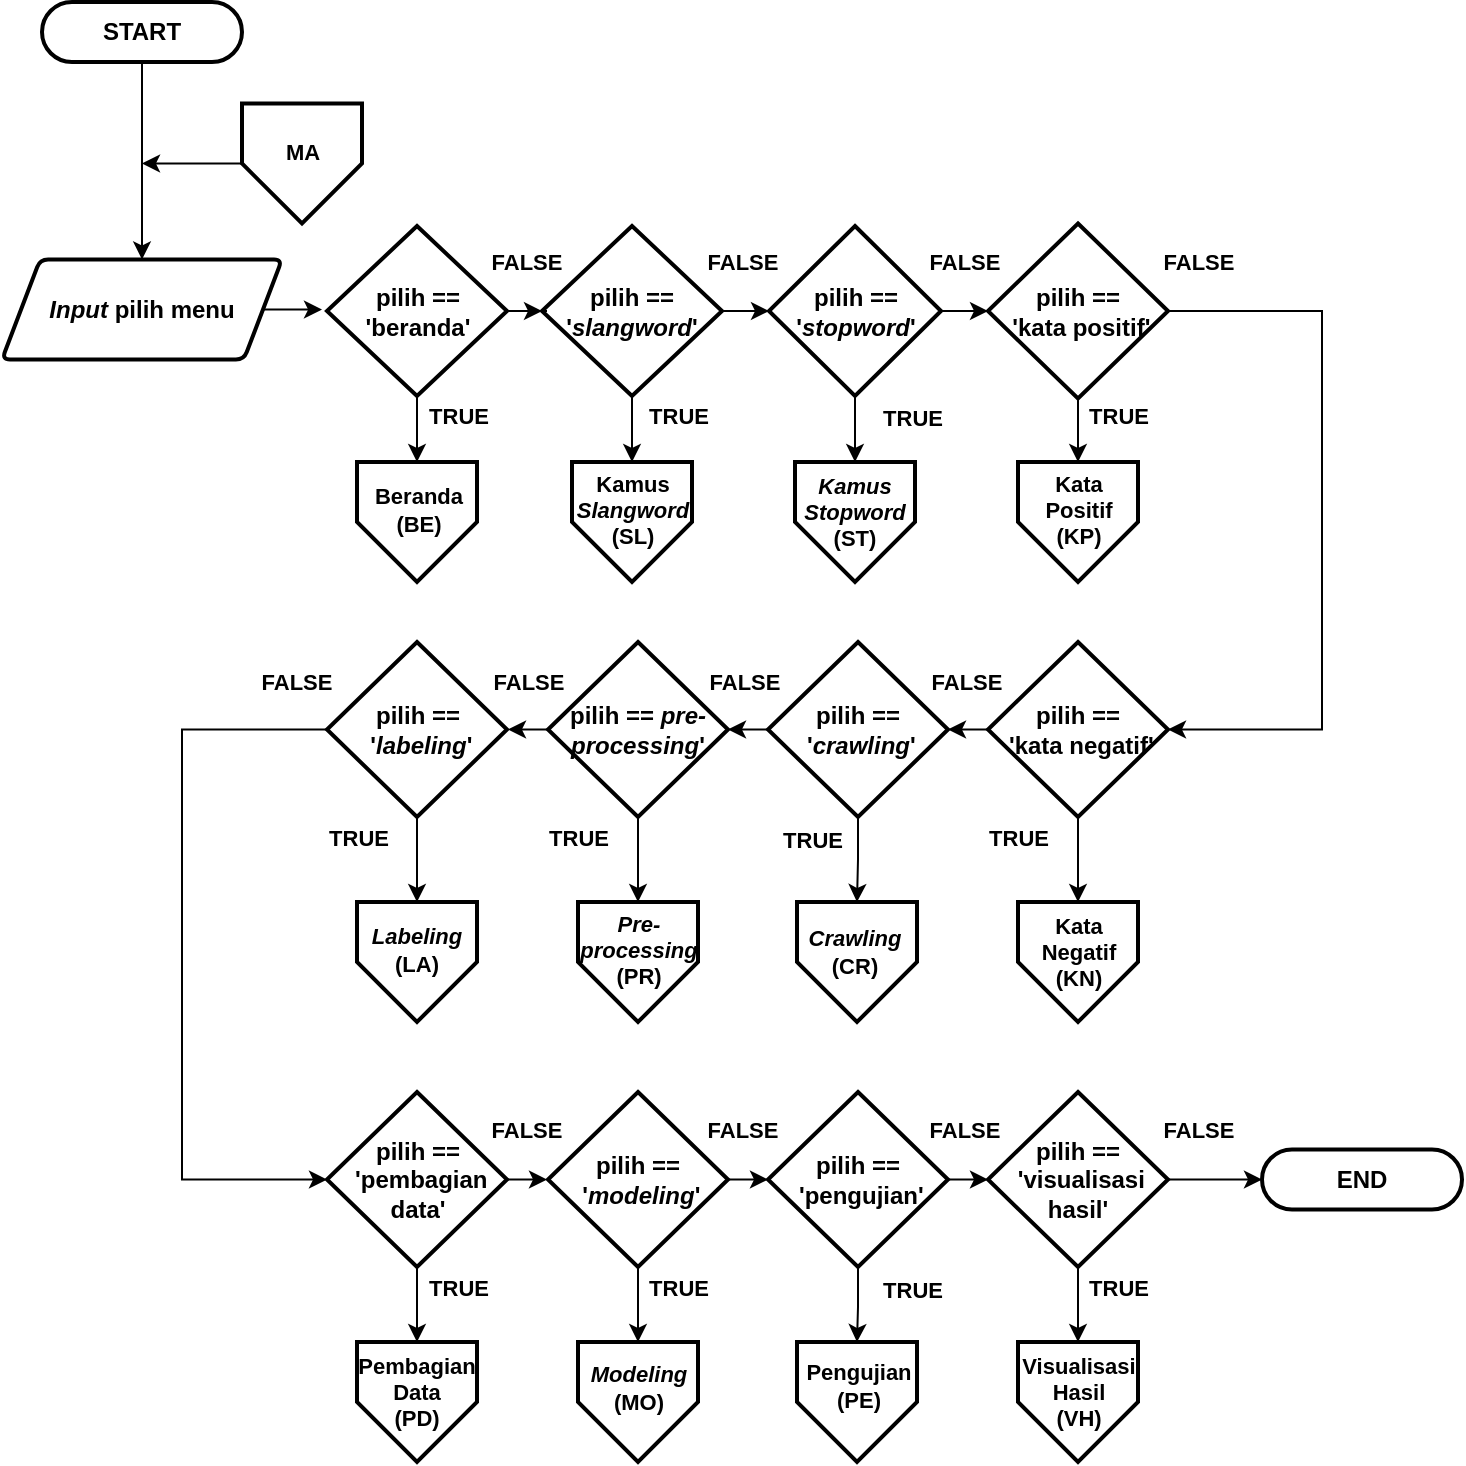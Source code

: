 <mxfile version="14.2.9" type="device"><diagram id="69oSUe1p_X5P3evOlQN-" name="Page-1"><mxGraphModel dx="1240" dy="607" grid="1" gridSize="10" guides="1" tooltips="1" connect="1" arrows="1" fold="1" page="1" pageScale="1" pageWidth="827" pageHeight="1169" math="0" shadow="0"><root><mxCell id="0"/><mxCell id="1" parent="0"/><mxCell id="trI0G9-CCUNyStbTq9RM-3" style="edgeStyle=orthogonalEdgeStyle;rounded=0;orthogonalLoop=1;jettySize=auto;html=1;entryX=0.5;entryY=0;entryDx=0;entryDy=0;" parent="1" source="rsrmureQloupQ6FpY0Y4-1" target="rsrmureQloupQ6FpY0Y4-24" edge="1"><mxGeometry relative="1" as="geometry"/></mxCell><mxCell id="rsrmureQloupQ6FpY0Y4-1" value="&lt;span&gt;START&lt;/span&gt;" style="rounded=1;whiteSpace=wrap;html=1;absoluteArcSize=1;arcSize=64;strokeWidth=2;fontStyle=1" parent="1" vertex="1"><mxGeometry x="50" y="40" width="100" height="30" as="geometry"/></mxCell><mxCell id="rsrmureQloupQ6FpY0Y4-6" style="edgeStyle=orthogonalEdgeStyle;rounded=0;orthogonalLoop=1;jettySize=auto;html=1;entryX=0.5;entryY=0;entryDx=0;entryDy=0;entryPerimeter=0;fontSize=12;" parent="1" edge="1"><mxGeometry relative="1" as="geometry"><mxPoint x="500" y="430" as="sourcePoint"/><Array as="points"><mxPoint x="500" y="470"/><mxPoint x="600" y="470"/><mxPoint x="600" y="130"/><mxPoint x="700" y="130"/></Array></mxGeometry></mxCell><mxCell id="rsrmureQloupQ6FpY0Y4-7" style="edgeStyle=orthogonalEdgeStyle;rounded=0;orthogonalLoop=1;jettySize=auto;html=1;entryX=0.5;entryY=0;entryDx=0;entryDy=0;entryPerimeter=0;fontSize=12;" parent="1" edge="1"><mxGeometry relative="1" as="geometry"><mxPoint x="480" y="400" as="sourcePoint"/><Array as="points"><mxPoint x="480" y="440"/><mxPoint x="580" y="440"/><mxPoint x="580" y="100"/><mxPoint x="680" y="100"/></Array></mxGeometry></mxCell><mxCell id="rsrmureQloupQ6FpY0Y4-57" style="edgeStyle=orthogonalEdgeStyle;rounded=0;orthogonalLoop=1;jettySize=auto;html=1;" parent="1" source="rsrmureQloupQ6FpY0Y4-24" edge="1"><mxGeometry relative="1" as="geometry"><mxPoint x="190" y="193.75" as="targetPoint"/></mxGeometry></mxCell><mxCell id="rsrmureQloupQ6FpY0Y4-24" value="&lt;i&gt;Input&lt;/i&gt;&amp;nbsp;pilih menu" style="shape=parallelogram;html=1;strokeWidth=2;perimeter=parallelogramPerimeter;whiteSpace=wrap;rounded=1;arcSize=8;size=0.136;fontStyle=1" parent="1" vertex="1"><mxGeometry x="30" y="168.75" width="140" height="50" as="geometry"/></mxCell><mxCell id="rsrmureQloupQ6FpY0Y4-32" style="edgeStyle=orthogonalEdgeStyle;rounded=0;orthogonalLoop=1;jettySize=auto;html=1;entryX=0;entryY=0.5;entryDx=0;entryDy=0;entryPerimeter=0;" parent="1" source="rsrmureQloupQ6FpY0Y4-28" target="rsrmureQloupQ6FpY0Y4-30" edge="1"><mxGeometry relative="1" as="geometry"/></mxCell><mxCell id="trI0G9-CCUNyStbTq9RM-7" style="edgeStyle=orthogonalEdgeStyle;rounded=0;orthogonalLoop=1;jettySize=auto;html=1;entryX=0.5;entryY=0;entryDx=0;entryDy=0;" parent="1" source="rsrmureQloupQ6FpY0Y4-28" target="trI0G9-CCUNyStbTq9RM-6" edge="1"><mxGeometry relative="1" as="geometry"/></mxCell><mxCell id="rsrmureQloupQ6FpY0Y4-28" value="pilih == '&lt;i&gt;slangword&lt;/i&gt;'" style="strokeWidth=2;html=1;shape=mxgraph.flowchart.decision;whiteSpace=wrap;fontStyle=1" parent="1" vertex="1"><mxGeometry x="300" y="152" width="90" height="85" as="geometry"/></mxCell><mxCell id="rsrmureQloupQ6FpY0Y4-34" style="edgeStyle=orthogonalEdgeStyle;rounded=0;orthogonalLoop=1;jettySize=auto;html=1;entryX=0;entryY=0.5;entryDx=0;entryDy=0;entryPerimeter=0;" parent="1" source="rsrmureQloupQ6FpY0Y4-30" target="rsrmureQloupQ6FpY0Y4-33" edge="1"><mxGeometry relative="1" as="geometry"/></mxCell><mxCell id="trI0G9-CCUNyStbTq9RM-9" style="edgeStyle=orthogonalEdgeStyle;rounded=0;orthogonalLoop=1;jettySize=auto;html=1;entryX=0.5;entryY=0;entryDx=0;entryDy=0;" parent="1" source="rsrmureQloupQ6FpY0Y4-30" target="trI0G9-CCUNyStbTq9RM-8" edge="1"><mxGeometry relative="1" as="geometry"/></mxCell><mxCell id="rsrmureQloupQ6FpY0Y4-30" value="pilih == '&lt;i&gt;stopword&lt;/i&gt;'" style="strokeWidth=2;html=1;shape=mxgraph.flowchart.decision;whiteSpace=wrap;fontStyle=1" parent="1" vertex="1"><mxGeometry x="413.5" y="152" width="86" height="85" as="geometry"/></mxCell><mxCell id="trI0G9-CCUNyStbTq9RM-1" style="edgeStyle=orthogonalEdgeStyle;rounded=0;orthogonalLoop=1;jettySize=auto;html=1;entryX=1;entryY=0.5;entryDx=0;entryDy=0;entryPerimeter=0;exitX=1;exitY=0.5;exitDx=0;exitDy=0;exitPerimeter=0;" parent="1" source="rsrmureQloupQ6FpY0Y4-33" target="rsrmureQloupQ6FpY0Y4-35" edge="1"><mxGeometry relative="1" as="geometry"><mxPoint x="660" y="194" as="sourcePoint"/><Array as="points"><mxPoint x="690" y="194"/><mxPoint x="690" y="404"/></Array></mxGeometry></mxCell><mxCell id="trI0G9-CCUNyStbTq9RM-11" style="edgeStyle=orthogonalEdgeStyle;rounded=0;orthogonalLoop=1;jettySize=auto;html=1;entryX=0.5;entryY=0;entryDx=0;entryDy=0;" parent="1" source="rsrmureQloupQ6FpY0Y4-33" target="trI0G9-CCUNyStbTq9RM-10" edge="1"><mxGeometry relative="1" as="geometry"/></mxCell><mxCell id="rsrmureQloupQ6FpY0Y4-33" value="pilih ==&lt;br&gt;&amp;nbsp;'kata positif'" style="strokeWidth=2;html=1;shape=mxgraph.flowchart.decision;whiteSpace=wrap;fontStyle=1" parent="1" vertex="1"><mxGeometry x="523" y="150.75" width="90" height="87.5" as="geometry"/></mxCell><mxCell id="rsrmureQloupQ6FpY0Y4-53" style="edgeStyle=orthogonalEdgeStyle;rounded=0;orthogonalLoop=1;jettySize=auto;html=1;entryX=1;entryY=0.5;entryDx=0;entryDy=0;entryPerimeter=0;" parent="1" source="rsrmureQloupQ6FpY0Y4-35" target="rsrmureQloupQ6FpY0Y4-38" edge="1"><mxGeometry relative="1" as="geometry"/></mxCell><mxCell id="trI0G9-CCUNyStbTq9RM-19" style="edgeStyle=orthogonalEdgeStyle;rounded=0;orthogonalLoop=1;jettySize=auto;html=1;entryX=0.5;entryY=0;entryDx=0;entryDy=0;" parent="1" source="rsrmureQloupQ6FpY0Y4-35" target="trI0G9-CCUNyStbTq9RM-15" edge="1"><mxGeometry relative="1" as="geometry"/></mxCell><mxCell id="rsrmureQloupQ6FpY0Y4-35" value="pilih ==&lt;br&gt;&amp;nbsp;'kata negatif'" style="strokeWidth=2;html=1;shape=mxgraph.flowchart.decision;whiteSpace=wrap;fontStyle=1" parent="1" vertex="1"><mxGeometry x="523" y="360" width="90" height="87.5" as="geometry"/></mxCell><mxCell id="rsrmureQloupQ6FpY0Y4-41" style="edgeStyle=orthogonalEdgeStyle;rounded=0;orthogonalLoop=1;jettySize=auto;html=1;entryX=1;entryY=0.5;entryDx=0;entryDy=0;entryPerimeter=0;" parent="1" source="rsrmureQloupQ6FpY0Y4-38" target="rsrmureQloupQ6FpY0Y4-40" edge="1"><mxGeometry relative="1" as="geometry"/></mxCell><mxCell id="trI0G9-CCUNyStbTq9RM-18" style="edgeStyle=orthogonalEdgeStyle;rounded=0;orthogonalLoop=1;jettySize=auto;html=1;entryX=0.5;entryY=0;entryDx=0;entryDy=0;" parent="1" source="rsrmureQloupQ6FpY0Y4-38" target="trI0G9-CCUNyStbTq9RM-14" edge="1"><mxGeometry relative="1" as="geometry"/></mxCell><mxCell id="rsrmureQloupQ6FpY0Y4-38" value="pilih ==&lt;br&gt;&amp;nbsp;'&lt;i&gt;crawling&lt;/i&gt;'" style="strokeWidth=2;html=1;shape=mxgraph.flowchart.decision;whiteSpace=wrap;fontStyle=1" parent="1" vertex="1"><mxGeometry x="413" y="360" width="90" height="87.5" as="geometry"/></mxCell><mxCell id="rsrmureQloupQ6FpY0Y4-43" style="edgeStyle=orthogonalEdgeStyle;rounded=0;orthogonalLoop=1;jettySize=auto;html=1;entryX=1;entryY=0.5;entryDx=0;entryDy=0;entryPerimeter=0;" parent="1" source="rsrmureQloupQ6FpY0Y4-40" target="rsrmureQloupQ6FpY0Y4-42" edge="1"><mxGeometry relative="1" as="geometry"/></mxCell><mxCell id="trI0G9-CCUNyStbTq9RM-17" style="edgeStyle=orthogonalEdgeStyle;rounded=0;orthogonalLoop=1;jettySize=auto;html=1;entryX=0.5;entryY=0;entryDx=0;entryDy=0;" parent="1" source="rsrmureQloupQ6FpY0Y4-40" target="trI0G9-CCUNyStbTq9RM-13" edge="1"><mxGeometry relative="1" as="geometry"/></mxCell><mxCell id="rsrmureQloupQ6FpY0Y4-40" value="pilih ==&amp;nbsp;&lt;i&gt;pre-processing&lt;/i&gt;'" style="strokeWidth=2;html=1;shape=mxgraph.flowchart.decision;whiteSpace=wrap;fontStyle=1" parent="1" vertex="1"><mxGeometry x="303" y="360" width="90" height="87.5" as="geometry"/></mxCell><mxCell id="rsrmureQloupQ6FpY0Y4-59" style="edgeStyle=orthogonalEdgeStyle;rounded=0;orthogonalLoop=1;jettySize=auto;html=1;entryX=0;entryY=0.5;entryDx=0;entryDy=0;entryPerimeter=0;exitX=0;exitY=0.5;exitDx=0;exitDy=0;exitPerimeter=0;" parent="1" source="rsrmureQloupQ6FpY0Y4-42" target="rsrmureQloupQ6FpY0Y4-44" edge="1"><mxGeometry relative="1" as="geometry"><Array as="points"><mxPoint x="120" y="404"/><mxPoint x="120" y="629"/></Array></mxGeometry></mxCell><mxCell id="trI0G9-CCUNyStbTq9RM-16" style="edgeStyle=orthogonalEdgeStyle;rounded=0;orthogonalLoop=1;jettySize=auto;html=1;entryX=0.5;entryY=0;entryDx=0;entryDy=0;" parent="1" source="rsrmureQloupQ6FpY0Y4-42" target="trI0G9-CCUNyStbTq9RM-12" edge="1"><mxGeometry relative="1" as="geometry"/></mxCell><mxCell id="rsrmureQloupQ6FpY0Y4-42" value="pilih ==&lt;br&gt;&amp;nbsp;'&lt;i&gt;labeling&lt;/i&gt;'" style="strokeWidth=2;html=1;shape=mxgraph.flowchart.decision;whiteSpace=wrap;fontStyle=1" parent="1" vertex="1"><mxGeometry x="192.5" y="360" width="90" height="87.5" as="geometry"/></mxCell><mxCell id="trI0G9-CCUNyStbTq9RM-24" style="edgeStyle=orthogonalEdgeStyle;rounded=0;orthogonalLoop=1;jettySize=auto;html=1;entryX=0.5;entryY=0;entryDx=0;entryDy=0;" parent="1" source="rsrmureQloupQ6FpY0Y4-44" target="trI0G9-CCUNyStbTq9RM-20" edge="1"><mxGeometry relative="1" as="geometry"/></mxCell><mxCell id="trI0G9-CCUNyStbTq9RM-28" style="edgeStyle=orthogonalEdgeStyle;rounded=0;orthogonalLoop=1;jettySize=auto;html=1;entryX=0;entryY=0.5;entryDx=0;entryDy=0;entryPerimeter=0;" parent="1" source="rsrmureQloupQ6FpY0Y4-44" target="rsrmureQloupQ6FpY0Y4-46" edge="1"><mxGeometry relative="1" as="geometry"/></mxCell><mxCell id="rsrmureQloupQ6FpY0Y4-44" value="pilih ==&lt;br&gt;&amp;nbsp;'pembagian data'" style="strokeWidth=2;html=1;shape=mxgraph.flowchart.decision;whiteSpace=wrap;fontStyle=1" parent="1" vertex="1"><mxGeometry x="192.5" y="585" width="90" height="87.5" as="geometry"/></mxCell><mxCell id="trI0G9-CCUNyStbTq9RM-25" style="edgeStyle=orthogonalEdgeStyle;rounded=0;orthogonalLoop=1;jettySize=auto;html=1;entryX=0.5;entryY=0;entryDx=0;entryDy=0;" parent="1" source="rsrmureQloupQ6FpY0Y4-46" target="trI0G9-CCUNyStbTq9RM-21" edge="1"><mxGeometry relative="1" as="geometry"/></mxCell><mxCell id="trI0G9-CCUNyStbTq9RM-30" style="edgeStyle=orthogonalEdgeStyle;rounded=0;orthogonalLoop=1;jettySize=auto;html=1;entryX=0;entryY=0.5;entryDx=0;entryDy=0;entryPerimeter=0;" parent="1" source="rsrmureQloupQ6FpY0Y4-46" target="rsrmureQloupQ6FpY0Y4-48" edge="1"><mxGeometry relative="1" as="geometry"/></mxCell><mxCell id="rsrmureQloupQ6FpY0Y4-46" value="pilih ==&lt;br&gt;&amp;nbsp;'&lt;i&gt;modeling&lt;/i&gt;'" style="strokeWidth=2;html=1;shape=mxgraph.flowchart.decision;whiteSpace=wrap;fontStyle=1" parent="1" vertex="1"><mxGeometry x="303" y="585" width="90" height="87.5" as="geometry"/></mxCell><mxCell id="rsrmureQloupQ6FpY0Y4-52" style="edgeStyle=orthogonalEdgeStyle;rounded=0;orthogonalLoop=1;jettySize=auto;html=1;entryX=0;entryY=0.5;entryDx=0;entryDy=0;entryPerimeter=0;" parent="1" source="rsrmureQloupQ6FpY0Y4-48" target="rsrmureQloupQ6FpY0Y4-51" edge="1"><mxGeometry relative="1" as="geometry"/></mxCell><mxCell id="trI0G9-CCUNyStbTq9RM-26" style="edgeStyle=orthogonalEdgeStyle;rounded=0;orthogonalLoop=1;jettySize=auto;html=1;entryX=0.5;entryY=0;entryDx=0;entryDy=0;" parent="1" source="rsrmureQloupQ6FpY0Y4-48" target="trI0G9-CCUNyStbTq9RM-22" edge="1"><mxGeometry relative="1" as="geometry"/></mxCell><mxCell id="rsrmureQloupQ6FpY0Y4-48" value="pilih ==&lt;br&gt;&amp;nbsp;'pengujian'" style="strokeWidth=2;html=1;shape=mxgraph.flowchart.decision;whiteSpace=wrap;fontStyle=1" parent="1" vertex="1"><mxGeometry x="413" y="585" width="90" height="87.5" as="geometry"/></mxCell><mxCell id="trI0G9-CCUNyStbTq9RM-2" style="edgeStyle=orthogonalEdgeStyle;rounded=0;orthogonalLoop=1;jettySize=auto;html=1;entryX=0;entryY=0.5;entryDx=0;entryDy=0;" parent="1" source="rsrmureQloupQ6FpY0Y4-51" target="rsrmureQloupQ6FpY0Y4-61" edge="1"><mxGeometry relative="1" as="geometry"/></mxCell><mxCell id="trI0G9-CCUNyStbTq9RM-27" style="edgeStyle=orthogonalEdgeStyle;rounded=0;orthogonalLoop=1;jettySize=auto;html=1;entryX=0.5;entryY=0;entryDx=0;entryDy=0;" parent="1" source="rsrmureQloupQ6FpY0Y4-51" target="trI0G9-CCUNyStbTq9RM-23" edge="1"><mxGeometry relative="1" as="geometry"/></mxCell><mxCell id="rsrmureQloupQ6FpY0Y4-51" value="pilih ==&lt;br&gt;&amp;nbsp;'visualisasi hasil'" style="strokeWidth=2;html=1;shape=mxgraph.flowchart.decision;whiteSpace=wrap;fontStyle=1" parent="1" vertex="1"><mxGeometry x="523" y="585" width="90" height="87.5" as="geometry"/></mxCell><mxCell id="rsrmureQloupQ6FpY0Y4-56" style="edgeStyle=orthogonalEdgeStyle;rounded=0;orthogonalLoop=1;jettySize=auto;html=1;entryX=0;entryY=0.5;entryDx=0;entryDy=0;entryPerimeter=0;" parent="1" source="rsrmureQloupQ6FpY0Y4-54" target="rsrmureQloupQ6FpY0Y4-28" edge="1"><mxGeometry relative="1" as="geometry"/></mxCell><mxCell id="trI0G9-CCUNyStbTq9RM-5" style="edgeStyle=orthogonalEdgeStyle;rounded=0;orthogonalLoop=1;jettySize=auto;html=1;entryX=0.5;entryY=0;entryDx=0;entryDy=0;" parent="1" source="rsrmureQloupQ6FpY0Y4-54" target="trI0G9-CCUNyStbTq9RM-4" edge="1"><mxGeometry relative="1" as="geometry"/></mxCell><mxCell id="rsrmureQloupQ6FpY0Y4-54" value="pilih == 'beranda'" style="strokeWidth=2;html=1;shape=mxgraph.flowchart.decision;whiteSpace=wrap;fontStyle=1" parent="1" vertex="1"><mxGeometry x="192.5" y="152" width="90" height="85" as="geometry"/></mxCell><mxCell id="rsrmureQloupQ6FpY0Y4-61" value="&lt;span&gt;END&lt;/span&gt;" style="rounded=1;whiteSpace=wrap;html=1;absoluteArcSize=1;arcSize=64;strokeWidth=2;fontStyle=1" parent="1" vertex="1"><mxGeometry x="660" y="613.75" width="100" height="30" as="geometry"/></mxCell><mxCell id="trI0G9-CCUNyStbTq9RM-4" value="" style="verticalLabelPosition=bottom;verticalAlign=top;html=1;shape=offPageConnector;rounded=0;size=0.5;fontStyle=0;strokeWidth=2;" parent="1" vertex="1"><mxGeometry x="207.5" y="270" width="60" height="60" as="geometry"/></mxCell><mxCell id="trI0G9-CCUNyStbTq9RM-6" value="" style="verticalLabelPosition=bottom;verticalAlign=top;html=1;shape=offPageConnector;rounded=0;size=0.5;fontStyle=0;strokeWidth=2;" parent="1" vertex="1"><mxGeometry x="315" y="270" width="60" height="60" as="geometry"/></mxCell><mxCell id="trI0G9-CCUNyStbTq9RM-8" value="" style="verticalLabelPosition=bottom;verticalAlign=top;html=1;shape=offPageConnector;rounded=0;size=0.5;fontStyle=0;strokeWidth=2;" parent="1" vertex="1"><mxGeometry x="426.5" y="270" width="60" height="60" as="geometry"/></mxCell><mxCell id="trI0G9-CCUNyStbTq9RM-10" value="" style="verticalLabelPosition=bottom;verticalAlign=top;html=1;shape=offPageConnector;rounded=0;size=0.5;fontStyle=0;strokeWidth=2;" parent="1" vertex="1"><mxGeometry x="538" y="270" width="60" height="60" as="geometry"/></mxCell><mxCell id="trI0G9-CCUNyStbTq9RM-12" value="" style="verticalLabelPosition=bottom;verticalAlign=top;html=1;shape=offPageConnector;rounded=0;size=0.5;fontStyle=0;strokeWidth=2;" parent="1" vertex="1"><mxGeometry x="207.5" y="490" width="60" height="60" as="geometry"/></mxCell><mxCell id="trI0G9-CCUNyStbTq9RM-13" value="" style="verticalLabelPosition=bottom;verticalAlign=top;html=1;shape=offPageConnector;rounded=0;size=0.5;fontStyle=0;strokeWidth=2;" parent="1" vertex="1"><mxGeometry x="318" y="490" width="60" height="60" as="geometry"/></mxCell><mxCell id="trI0G9-CCUNyStbTq9RM-14" value="" style="verticalLabelPosition=bottom;verticalAlign=top;html=1;shape=offPageConnector;rounded=0;size=0.5;fontStyle=0;strokeWidth=2;" parent="1" vertex="1"><mxGeometry x="427.5" y="490" width="60" height="60" as="geometry"/></mxCell><mxCell id="trI0G9-CCUNyStbTq9RM-15" value="" style="verticalLabelPosition=bottom;verticalAlign=top;html=1;shape=offPageConnector;rounded=0;size=0.5;fontStyle=0;strokeWidth=2;" parent="1" vertex="1"><mxGeometry x="538" y="490" width="60" height="60" as="geometry"/></mxCell><mxCell id="trI0G9-CCUNyStbTq9RM-20" value="" style="verticalLabelPosition=bottom;verticalAlign=top;html=1;shape=offPageConnector;rounded=0;size=0.5;fontStyle=0;strokeWidth=2;" parent="1" vertex="1"><mxGeometry x="207.5" y="710" width="60" height="60" as="geometry"/></mxCell><mxCell id="trI0G9-CCUNyStbTq9RM-21" value="" style="verticalLabelPosition=bottom;verticalAlign=top;html=1;shape=offPageConnector;rounded=0;size=0.5;fontStyle=0;strokeWidth=2;" parent="1" vertex="1"><mxGeometry x="318" y="710" width="60" height="60" as="geometry"/></mxCell><mxCell id="trI0G9-CCUNyStbTq9RM-22" value="" style="verticalLabelPosition=bottom;verticalAlign=top;html=1;shape=offPageConnector;rounded=0;size=0.5;fontStyle=0;strokeWidth=2;" parent="1" vertex="1"><mxGeometry x="427.5" y="710" width="60" height="60" as="geometry"/></mxCell><mxCell id="trI0G9-CCUNyStbTq9RM-23" value="" style="verticalLabelPosition=bottom;verticalAlign=top;html=1;shape=offPageConnector;rounded=0;size=0.5;fontStyle=0;strokeWidth=2;" parent="1" vertex="1"><mxGeometry x="538" y="710" width="60" height="60" as="geometry"/></mxCell><mxCell id="trI0G9-CCUNyStbTq9RM-31" value="&lt;span style=&quot;font-size: 11px;&quot;&gt;Beranda &lt;br style=&quot;font-size: 11px;&quot;&gt;(BE)&lt;/span&gt;" style="text;html=1;align=center;verticalAlign=middle;resizable=0;points=[];autosize=1;fontSize=11;fontStyle=1" parent="1" vertex="1"><mxGeometry x="207.5" y="279" width="60" height="30" as="geometry"/></mxCell><mxCell id="trI0G9-CCUNyStbTq9RM-32" value="&lt;span style=&quot;font-size: 11px&quot;&gt;&lt;span style=&quot;font-size: 11px&quot;&gt;&lt;b&gt;Kamus&lt;/b&gt;&lt;br&gt;&lt;b style=&quot;font-style: italic&quot;&gt;Slangword&lt;/b&gt;&lt;/span&gt;&lt;/span&gt;&lt;br style=&quot;font-size: 11px&quot;&gt;&lt;b style=&quot;font-size: 11px&quot;&gt;(SL)&lt;/b&gt;" style="text;html=1;align=center;verticalAlign=middle;resizable=0;points=[];autosize=1;fontSize=11;" parent="1" vertex="1"><mxGeometry x="310" y="274" width="70" height="40" as="geometry"/></mxCell><mxCell id="trI0G9-CCUNyStbTq9RM-33" value="&lt;i style=&quot;font-size: 11px;&quot;&gt;&lt;b style=&quot;font-size: 11px;&quot;&gt;Kamus&lt;br style=&quot;font-size: 11px;&quot;&gt;Stopword&lt;/b&gt;&lt;/i&gt;&lt;br style=&quot;font-size: 11px;&quot;&gt;&lt;b style=&quot;font-size: 11px;&quot;&gt;(ST)&lt;/b&gt;" style="text;html=1;align=center;verticalAlign=middle;resizable=0;points=[];autosize=1;fontSize=11;" parent="1" vertex="1"><mxGeometry x="420.5" y="275" width="70" height="40" as="geometry"/></mxCell><mxCell id="trI0G9-CCUNyStbTq9RM-34" value="&lt;b style=&quot;font-size: 11px&quot;&gt;Kata&lt;br&gt;Positif&lt;/b&gt;&lt;br style=&quot;font-size: 11px&quot;&gt;&lt;b style=&quot;font-size: 11px&quot;&gt;(KP)&lt;/b&gt;" style="text;html=1;align=center;verticalAlign=middle;resizable=0;points=[];autosize=1;fontSize=11;" parent="1" vertex="1"><mxGeometry x="543" y="274" width="50" height="40" as="geometry"/></mxCell><mxCell id="trI0G9-CCUNyStbTq9RM-35" value="&lt;b style=&quot;font-size: 11px&quot;&gt;Kata&lt;br&gt;Negatif&lt;/b&gt;&lt;br style=&quot;font-size: 11px&quot;&gt;&lt;b style=&quot;font-size: 11px&quot;&gt;(KN)&lt;/b&gt;" style="text;html=1;align=center;verticalAlign=middle;resizable=0;points=[];autosize=1;fontSize=11;" parent="1" vertex="1"><mxGeometry x="543" y="495" width="50" height="40" as="geometry"/></mxCell><mxCell id="trI0G9-CCUNyStbTq9RM-36" value="&lt;b&gt;&lt;i&gt;Pre-&lt;br&gt;processing&lt;/i&gt;&lt;br style=&quot;font-size: 11px&quot;&gt;&lt;span style=&quot;font-size: 11px&quot;&gt;(PR)&lt;/span&gt;&lt;/b&gt;" style="text;html=1;align=center;verticalAlign=middle;resizable=0;points=[];autosize=1;fontSize=11;" parent="1" vertex="1"><mxGeometry x="313" y="494" width="70" height="40" as="geometry"/></mxCell><mxCell id="trI0G9-CCUNyStbTq9RM-37" value="&lt;b&gt;&lt;i&gt;Crawling&lt;/i&gt;&lt;/b&gt;&lt;br style=&quot;font-size: 11px&quot;&gt;&lt;b style=&quot;font-size: 11px&quot;&gt;(CR)&lt;/b&gt;" style="text;html=1;align=center;verticalAlign=middle;resizable=0;points=[];autosize=1;fontSize=11;" parent="1" vertex="1"><mxGeometry x="426" y="500" width="60" height="30" as="geometry"/></mxCell><mxCell id="trI0G9-CCUNyStbTq9RM-38" value="&lt;b&gt;&lt;i&gt;Labeling&lt;/i&gt;&lt;/b&gt;&lt;br style=&quot;font-size: 11px&quot;&gt;&lt;b style=&quot;font-size: 11px&quot;&gt;(LA)&lt;/b&gt;" style="text;html=1;align=center;verticalAlign=middle;resizable=0;points=[];autosize=1;fontSize=11;" parent="1" vertex="1"><mxGeometry x="206.5" y="499" width="60" height="30" as="geometry"/></mxCell><mxCell id="trI0G9-CCUNyStbTq9RM-39" value="&lt;span&gt;Pembagian&lt;br&gt;&lt;/span&gt;Data&lt;br style=&quot;font-size: 11px&quot;&gt;&lt;span style=&quot;font-size: 11px&quot;&gt;(PD)&lt;/span&gt;" style="text;html=1;align=center;verticalAlign=middle;resizable=0;points=[];autosize=1;fontSize=11;fontStyle=1" parent="1" vertex="1"><mxGeometry x="201.5" y="715" width="70" height="40" as="geometry"/></mxCell><mxCell id="trI0G9-CCUNyStbTq9RM-40" value="&lt;i&gt;Modeling&lt;/i&gt;&lt;br style=&quot;font-size: 11px&quot;&gt;&lt;span style=&quot;font-size: 11px&quot;&gt;(MO)&lt;/span&gt;" style="text;html=1;align=center;verticalAlign=middle;resizable=0;points=[];autosize=1;fontSize=11;fontStyle=1" parent="1" vertex="1"><mxGeometry x="318" y="718" width="60" height="30" as="geometry"/></mxCell><mxCell id="trI0G9-CCUNyStbTq9RM-41" value="Pengujian&lt;br style=&quot;font-size: 11px&quot;&gt;&lt;span style=&quot;font-size: 11px&quot;&gt;(PE)&lt;/span&gt;" style="text;html=1;align=center;verticalAlign=middle;resizable=0;points=[];autosize=1;fontSize=11;fontStyle=1" parent="1" vertex="1"><mxGeometry x="423" y="717" width="70" height="30" as="geometry"/></mxCell><mxCell id="trI0G9-CCUNyStbTq9RM-42" value="Visualisasi&lt;br&gt;Hasil&lt;br style=&quot;font-size: 11px&quot;&gt;&lt;span style=&quot;font-size: 11px&quot;&gt;(VH)&lt;/span&gt;" style="text;html=1;align=center;verticalAlign=middle;resizable=0;points=[];autosize=1;fontSize=11;fontStyle=1" parent="1" vertex="1"><mxGeometry x="533" y="715" width="70" height="40" as="geometry"/></mxCell><mxCell id="3Pn8irT6a_ZjXEoNBsGs-4" style="edgeStyle=orthogonalEdgeStyle;rounded=0;orthogonalLoop=1;jettySize=auto;html=1;fontSize=11;" parent="1" source="3Pn8irT6a_ZjXEoNBsGs-1" edge="1"><mxGeometry relative="1" as="geometry"><mxPoint x="100" y="120.75" as="targetPoint"/></mxGeometry></mxCell><mxCell id="3Pn8irT6a_ZjXEoNBsGs-1" value="" style="verticalLabelPosition=bottom;verticalAlign=top;html=1;shape=offPageConnector;rounded=0;size=0.5;fontStyle=0;strokeWidth=2;" parent="1" vertex="1"><mxGeometry x="150" y="90.75" width="60" height="60" as="geometry"/></mxCell><mxCell id="3Pn8irT6a_ZjXEoNBsGs-2" value="MA" style="text;html=1;align=center;verticalAlign=middle;resizable=0;points=[];autosize=1;fontSize=11;fontStyle=1" parent="1" vertex="1"><mxGeometry x="165" y="104.75" width="30" height="20" as="geometry"/></mxCell><mxCell id="fRFMwHRI5MJDiEQmv3ea-2" value="&lt;b&gt;&lt;font style=&quot;font-size: 11px&quot;&gt;TRUE&lt;/font&gt;&lt;/b&gt;" style="text;html=1;align=center;verticalAlign=middle;resizable=0;points=[];autosize=1;" vertex="1" parent="1"><mxGeometry x="232.5" y="237" width="50" height="20" as="geometry"/></mxCell><mxCell id="fRFMwHRI5MJDiEQmv3ea-3" value="&lt;b&gt;&lt;font style=&quot;font-size: 11px&quot;&gt;TRUE&lt;/font&gt;&lt;/b&gt;" style="text;html=1;align=center;verticalAlign=middle;resizable=0;points=[];autosize=1;" vertex="1" parent="1"><mxGeometry x="182.5" y="447.5" width="50" height="20" as="geometry"/></mxCell><mxCell id="fRFMwHRI5MJDiEQmv3ea-4" value="&lt;b&gt;&lt;font style=&quot;font-size: 11px&quot;&gt;TRUE&lt;/font&gt;&lt;/b&gt;" style="text;html=1;align=center;verticalAlign=middle;resizable=0;points=[];autosize=1;" vertex="1" parent="1"><mxGeometry x="232.5" y="672.5" width="50" height="20" as="geometry"/></mxCell><mxCell id="fRFMwHRI5MJDiEQmv3ea-5" value="&lt;b&gt;&lt;font style=&quot;font-size: 11px&quot;&gt;TRUE&lt;/font&gt;&lt;/b&gt;" style="text;html=1;align=center;verticalAlign=middle;resizable=0;points=[];autosize=1;" vertex="1" parent="1"><mxGeometry x="343" y="237" width="50" height="20" as="geometry"/></mxCell><mxCell id="fRFMwHRI5MJDiEQmv3ea-6" value="&lt;b&gt;&lt;font style=&quot;font-size: 11px&quot;&gt;TRUE&lt;/font&gt;&lt;/b&gt;" style="text;html=1;align=center;verticalAlign=middle;resizable=0;points=[];autosize=1;" vertex="1" parent="1"><mxGeometry x="293" y="447.5" width="50" height="20" as="geometry"/></mxCell><mxCell id="fRFMwHRI5MJDiEQmv3ea-7" value="&lt;b&gt;&lt;font style=&quot;font-size: 11px&quot;&gt;TRUE&lt;/font&gt;&lt;/b&gt;" style="text;html=1;align=center;verticalAlign=middle;resizable=0;points=[];autosize=1;" vertex="1" parent="1"><mxGeometry x="343" y="672.5" width="50" height="20" as="geometry"/></mxCell><mxCell id="fRFMwHRI5MJDiEQmv3ea-8" value="&lt;b&gt;&lt;font style=&quot;font-size: 11px&quot;&gt;TRUE&lt;/font&gt;&lt;/b&gt;" style="text;html=1;align=center;verticalAlign=middle;resizable=0;points=[];autosize=1;" vertex="1" parent="1"><mxGeometry x="460" y="238.25" width="50" height="20" as="geometry"/></mxCell><mxCell id="fRFMwHRI5MJDiEQmv3ea-9" value="&lt;b&gt;&lt;font style=&quot;font-size: 11px&quot;&gt;TRUE&lt;/font&gt;&lt;/b&gt;" style="text;html=1;align=center;verticalAlign=middle;resizable=0;points=[];autosize=1;" vertex="1" parent="1"><mxGeometry x="410" y="448.75" width="50" height="20" as="geometry"/></mxCell><mxCell id="fRFMwHRI5MJDiEQmv3ea-10" value="&lt;b&gt;&lt;font style=&quot;font-size: 11px&quot;&gt;TRUE&lt;/font&gt;&lt;/b&gt;" style="text;html=1;align=center;verticalAlign=middle;resizable=0;points=[];autosize=1;" vertex="1" parent="1"><mxGeometry x="460" y="673.75" width="50" height="20" as="geometry"/></mxCell><mxCell id="fRFMwHRI5MJDiEQmv3ea-11" value="&lt;b&gt;&lt;font style=&quot;font-size: 11px&quot;&gt;TRUE&lt;/font&gt;&lt;/b&gt;" style="text;html=1;align=center;verticalAlign=middle;resizable=0;points=[];autosize=1;" vertex="1" parent="1"><mxGeometry x="563" y="237" width="50" height="20" as="geometry"/></mxCell><mxCell id="fRFMwHRI5MJDiEQmv3ea-12" value="&lt;b&gt;&lt;font style=&quot;font-size: 11px&quot;&gt;TRUE&lt;/font&gt;&lt;/b&gt;" style="text;html=1;align=center;verticalAlign=middle;resizable=0;points=[];autosize=1;" vertex="1" parent="1"><mxGeometry x="513" y="447.5" width="50" height="20" as="geometry"/></mxCell><mxCell id="fRFMwHRI5MJDiEQmv3ea-13" value="&lt;b&gt;&lt;font style=&quot;font-size: 11px&quot;&gt;TRUE&lt;/font&gt;&lt;/b&gt;" style="text;html=1;align=center;verticalAlign=middle;resizable=0;points=[];autosize=1;" vertex="1" parent="1"><mxGeometry x="563" y="672.5" width="50" height="20" as="geometry"/></mxCell><mxCell id="fRFMwHRI5MJDiEQmv3ea-14" value="&lt;b&gt;&lt;font style=&quot;font-size: 11px&quot;&gt;FALSE&lt;/font&gt;&lt;/b&gt;" style="text;html=1;align=center;verticalAlign=middle;resizable=0;points=[];autosize=1;" vertex="1" parent="1"><mxGeometry x="266.5" y="160" width="50" height="20" as="geometry"/></mxCell><mxCell id="fRFMwHRI5MJDiEQmv3ea-15" value="&lt;b&gt;&lt;font style=&quot;font-size: 11px&quot;&gt;FALSE&lt;/font&gt;&lt;/b&gt;" style="text;html=1;align=center;verticalAlign=middle;resizable=0;points=[];autosize=1;" vertex="1" parent="1"><mxGeometry x="267.5" y="370" width="50" height="20" as="geometry"/></mxCell><mxCell id="fRFMwHRI5MJDiEQmv3ea-16" value="&lt;b&gt;&lt;font style=&quot;font-size: 11px&quot;&gt;FALSE&lt;/font&gt;&lt;/b&gt;" style="text;html=1;align=center;verticalAlign=middle;resizable=0;points=[];autosize=1;" vertex="1" parent="1"><mxGeometry x="266.5" y="593.75" width="50" height="20" as="geometry"/></mxCell><mxCell id="fRFMwHRI5MJDiEQmv3ea-17" value="&lt;b&gt;&lt;font style=&quot;font-size: 11px&quot;&gt;FALSE&lt;/font&gt;&lt;/b&gt;" style="text;html=1;align=center;verticalAlign=middle;resizable=0;points=[];autosize=1;" vertex="1" parent="1"><mxGeometry x="375" y="160" width="50" height="20" as="geometry"/></mxCell><mxCell id="fRFMwHRI5MJDiEQmv3ea-18" value="&lt;b&gt;&lt;font style=&quot;font-size: 11px&quot;&gt;FALSE&lt;/font&gt;&lt;/b&gt;" style="text;html=1;align=center;verticalAlign=middle;resizable=0;points=[];autosize=1;" vertex="1" parent="1"><mxGeometry x="376" y="370" width="50" height="20" as="geometry"/></mxCell><mxCell id="fRFMwHRI5MJDiEQmv3ea-19" value="&lt;b&gt;&lt;font style=&quot;font-size: 11px&quot;&gt;FALSE&lt;/font&gt;&lt;/b&gt;" style="text;html=1;align=center;verticalAlign=middle;resizable=0;points=[];autosize=1;" vertex="1" parent="1"><mxGeometry x="375" y="593.75" width="50" height="20" as="geometry"/></mxCell><mxCell id="fRFMwHRI5MJDiEQmv3ea-20" value="&lt;b&gt;&lt;font style=&quot;font-size: 11px&quot;&gt;FALSE&lt;/font&gt;&lt;/b&gt;" style="text;html=1;align=center;verticalAlign=middle;resizable=0;points=[];autosize=1;" vertex="1" parent="1"><mxGeometry x="486" y="160" width="50" height="20" as="geometry"/></mxCell><mxCell id="fRFMwHRI5MJDiEQmv3ea-21" value="&lt;b&gt;&lt;font style=&quot;font-size: 11px&quot;&gt;FALSE&lt;/font&gt;&lt;/b&gt;" style="text;html=1;align=center;verticalAlign=middle;resizable=0;points=[];autosize=1;" vertex="1" parent="1"><mxGeometry x="487" y="370" width="50" height="20" as="geometry"/></mxCell><mxCell id="fRFMwHRI5MJDiEQmv3ea-22" value="&lt;b&gt;&lt;font style=&quot;font-size: 11px&quot;&gt;FALSE&lt;/font&gt;&lt;/b&gt;" style="text;html=1;align=center;verticalAlign=middle;resizable=0;points=[];autosize=1;" vertex="1" parent="1"><mxGeometry x="486" y="593.75" width="50" height="20" as="geometry"/></mxCell><mxCell id="fRFMwHRI5MJDiEQmv3ea-23" value="&lt;b&gt;&lt;font style=&quot;font-size: 11px&quot;&gt;FALSE&lt;/font&gt;&lt;/b&gt;" style="text;html=1;align=center;verticalAlign=middle;resizable=0;points=[];autosize=1;" vertex="1" parent="1"><mxGeometry x="603" y="160" width="50" height="20" as="geometry"/></mxCell><mxCell id="fRFMwHRI5MJDiEQmv3ea-24" value="&lt;b&gt;&lt;font style=&quot;font-size: 11px&quot;&gt;FALSE&lt;/font&gt;&lt;/b&gt;" style="text;html=1;align=center;verticalAlign=middle;resizable=0;points=[];autosize=1;" vertex="1" parent="1"><mxGeometry x="151.5" y="370" width="50" height="20" as="geometry"/></mxCell><mxCell id="fRFMwHRI5MJDiEQmv3ea-25" value="&lt;b&gt;&lt;font style=&quot;font-size: 11px&quot;&gt;FALSE&lt;/font&gt;&lt;/b&gt;" style="text;html=1;align=center;verticalAlign=middle;resizable=0;points=[];autosize=1;" vertex="1" parent="1"><mxGeometry x="603" y="593.75" width="50" height="20" as="geometry"/></mxCell></root></mxGraphModel></diagram></mxfile>